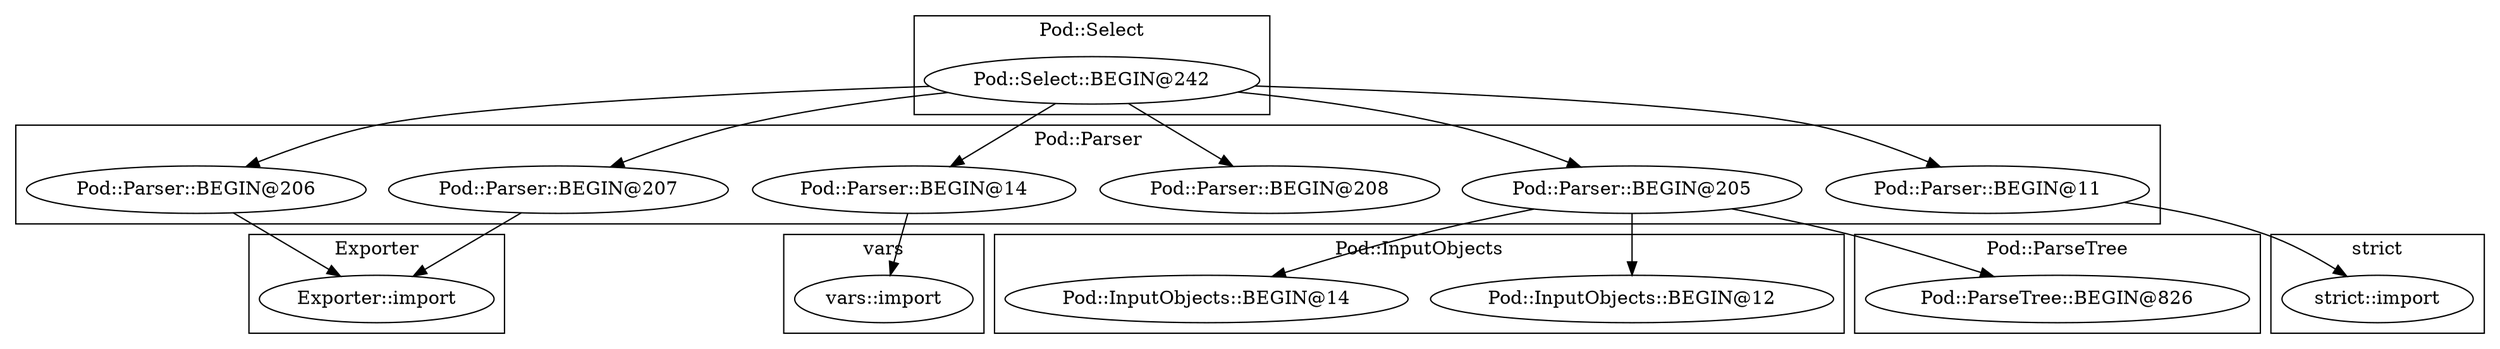 digraph {
graph [overlap=false]
subgraph cluster_Pod_InputObjects {
	label="Pod::InputObjects";
	"Pod::InputObjects::BEGIN@12";
	"Pod::InputObjects::BEGIN@14";
}
subgraph cluster_vars {
	label="vars";
	"vars::import";
}
subgraph cluster_strict {
	label="strict";
	"strict::import";
}
subgraph cluster_Pod_ParseTree {
	label="Pod::ParseTree";
	"Pod::ParseTree::BEGIN@826";
}
subgraph cluster_Pod_Select {
	label="Pod::Select";
	"Pod::Select::BEGIN@242";
}
subgraph cluster_Pod_Parser {
	label="Pod::Parser";
	"Pod::Parser::BEGIN@206";
	"Pod::Parser::BEGIN@14";
	"Pod::Parser::BEGIN@208";
	"Pod::Parser::BEGIN@207";
	"Pod::Parser::BEGIN@205";
	"Pod::Parser::BEGIN@11";
}
subgraph cluster_Exporter {
	label="Exporter";
	"Exporter::import";
}
"Pod::Parser::BEGIN@205" -> "Pod::InputObjects::BEGIN@14";
"Pod::Parser::BEGIN@206" -> "Exporter::import";
"Pod::Parser::BEGIN@207" -> "Exporter::import";
"Pod::Parser::BEGIN@205" -> "Pod::ParseTree::BEGIN@826";
"Pod::Select::BEGIN@242" -> "Pod::Parser::BEGIN@206";
"Pod::Parser::BEGIN@14" -> "vars::import";
"Pod::Select::BEGIN@242" -> "Pod::Parser::BEGIN@205";
"Pod::Parser::BEGIN@205" -> "Pod::InputObjects::BEGIN@12";
"Pod::Select::BEGIN@242" -> "Pod::Parser::BEGIN@14";
"Pod::Select::BEGIN@242" -> "Pod::Parser::BEGIN@208";
"Pod::Select::BEGIN@242" -> "Pod::Parser::BEGIN@207";
"Pod::Parser::BEGIN@11" -> "strict::import";
"Pod::Select::BEGIN@242" -> "Pod::Parser::BEGIN@11";
}
